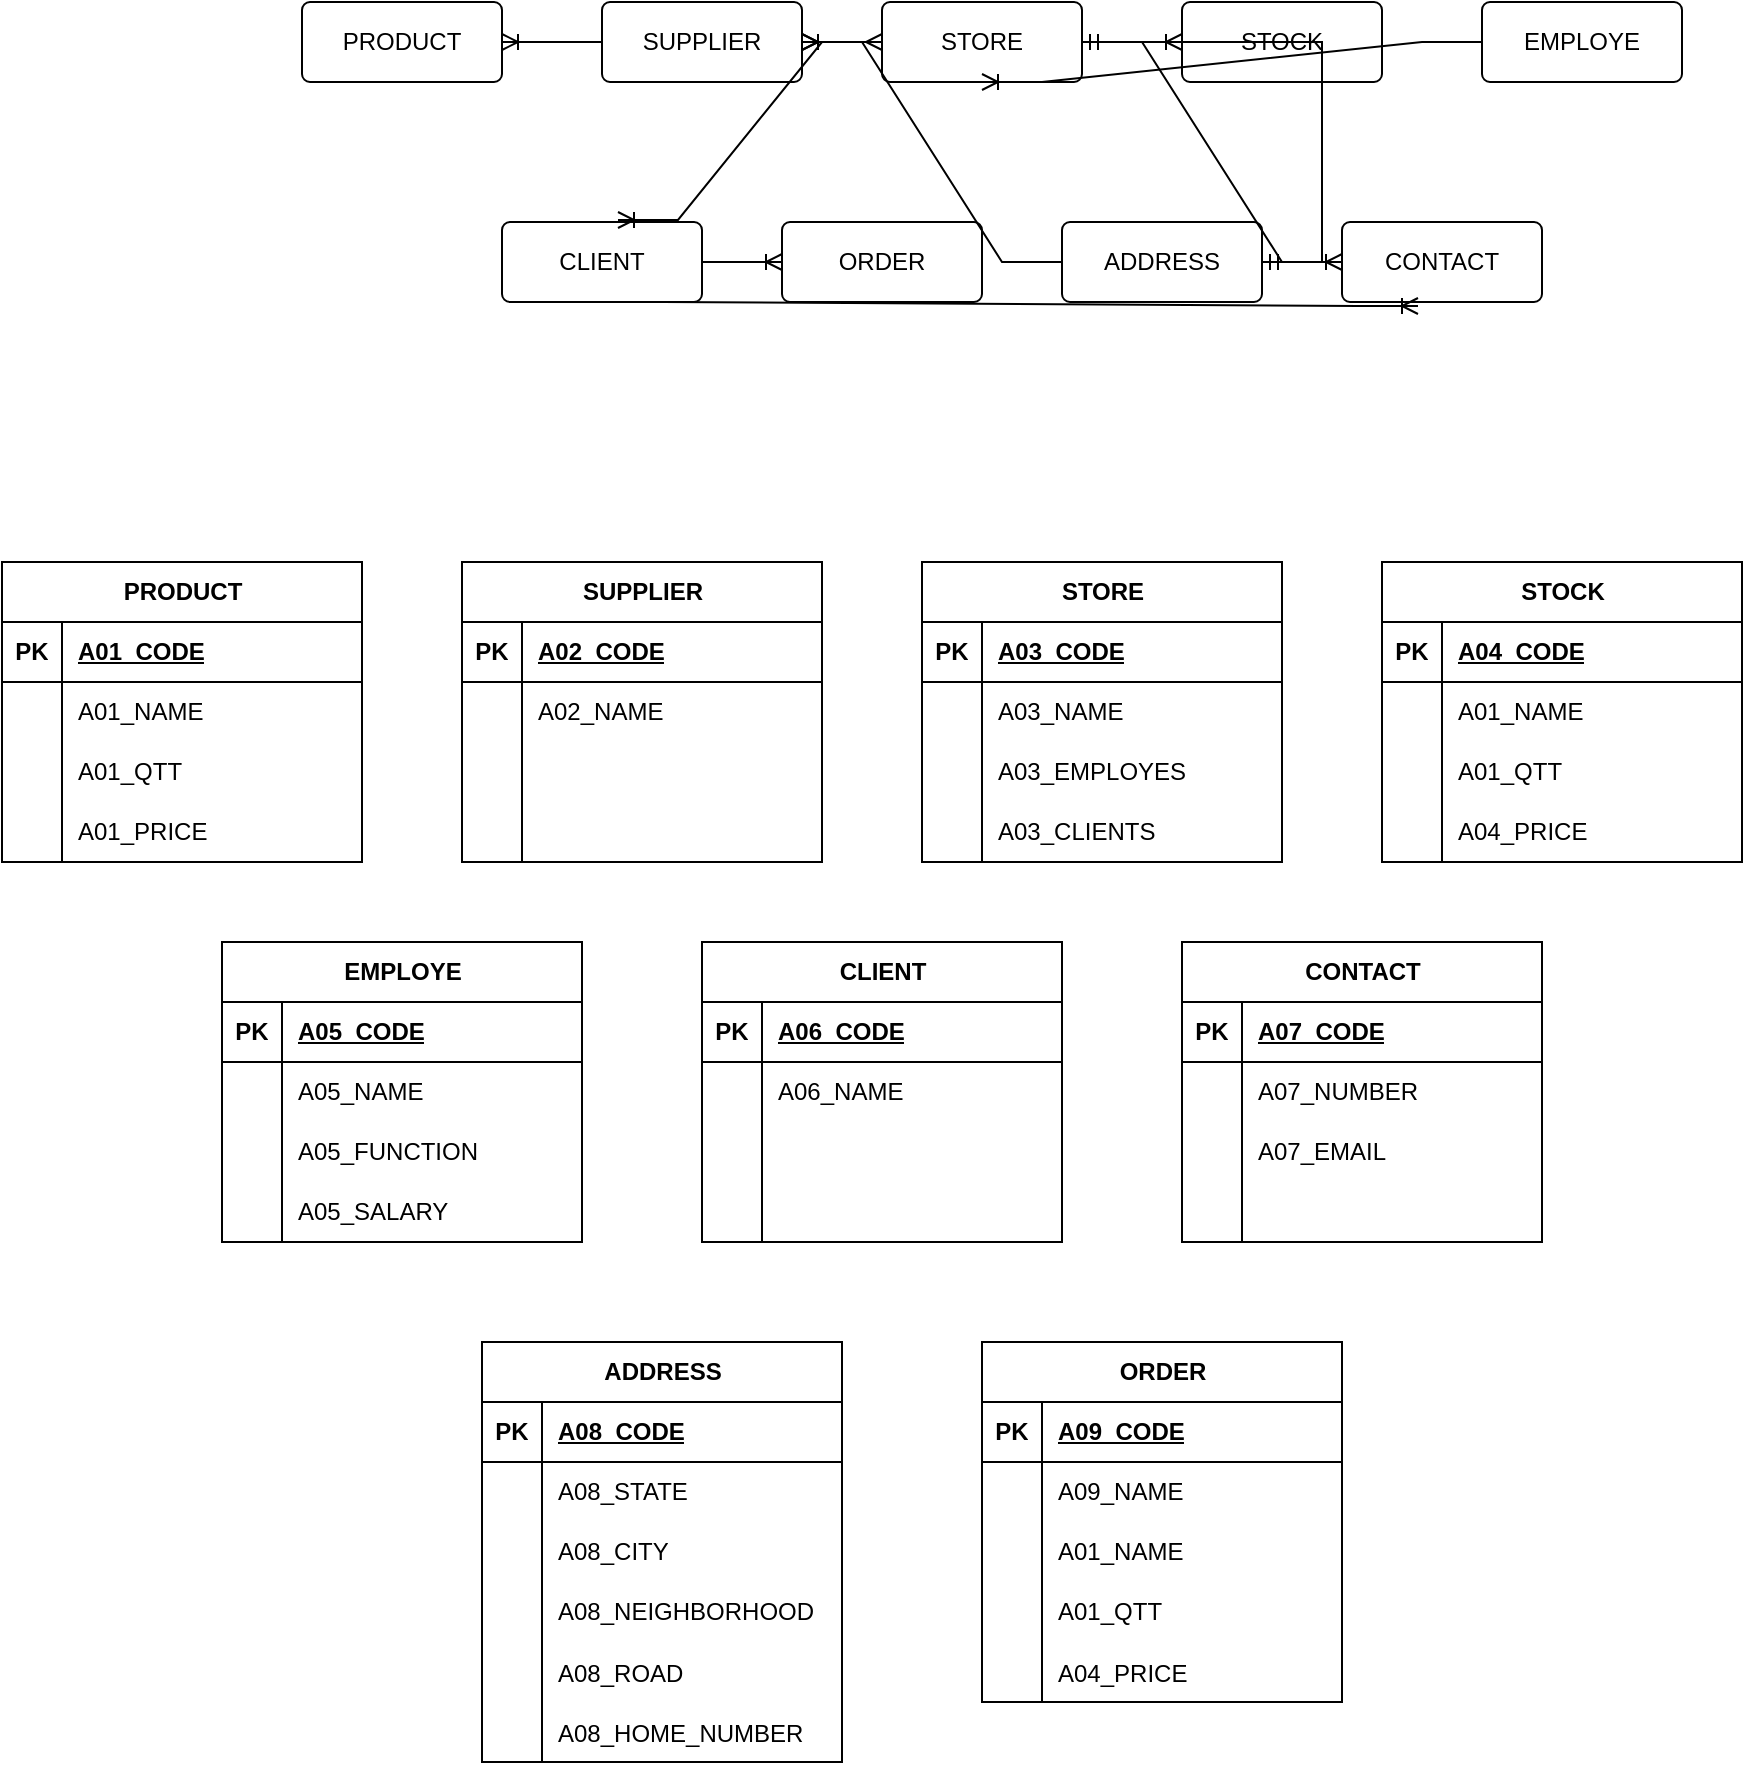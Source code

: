 <mxfile version="22.0.4" type="github">
  <diagram name="Página-1" id="XyE05Acf0DBpwoxp0v-W">
    <mxGraphModel dx="1781" dy="578" grid="1" gridSize="10" guides="1" tooltips="1" connect="1" arrows="1" fold="1" page="1" pageScale="1" pageWidth="827" pageHeight="1169" math="0" shadow="0">
      <root>
        <mxCell id="0" />
        <mxCell id="1" parent="0" />
        <mxCell id="tv2AQJMBTx2ydu_xVkjJ-11" value="ADDRESS" style="rounded=1;arcSize=10;whiteSpace=wrap;html=1;align=center;" parent="1" vertex="1">
          <mxGeometry x="230" y="200" width="100" height="40" as="geometry" />
        </mxCell>
        <mxCell id="tv2AQJMBTx2ydu_xVkjJ-12" value="CONTACT" style="rounded=1;arcSize=10;whiteSpace=wrap;html=1;align=center;" parent="1" vertex="1">
          <mxGeometry x="370" y="200" width="100" height="40" as="geometry" />
        </mxCell>
        <mxCell id="tv2AQJMBTx2ydu_xVkjJ-13" value="ORDER" style="rounded=1;arcSize=10;whiteSpace=wrap;html=1;align=center;" parent="1" vertex="1">
          <mxGeometry x="90" y="200" width="100" height="40" as="geometry" />
        </mxCell>
        <mxCell id="tv2AQJMBTx2ydu_xVkjJ-14" value="CLIENT" style="rounded=1;arcSize=10;whiteSpace=wrap;html=1;align=center;" parent="1" vertex="1">
          <mxGeometry x="-50" y="200" width="100" height="40" as="geometry" />
        </mxCell>
        <mxCell id="tv2AQJMBTx2ydu_xVkjJ-15" value="EMPLOYE" style="rounded=1;arcSize=10;whiteSpace=wrap;html=1;align=center;" parent="1" vertex="1">
          <mxGeometry x="440" y="90" width="100" height="40" as="geometry" />
        </mxCell>
        <mxCell id="tv2AQJMBTx2ydu_xVkjJ-16" value="STOCK" style="rounded=1;arcSize=10;whiteSpace=wrap;html=1;align=center;" parent="1" vertex="1">
          <mxGeometry x="290" y="90" width="100" height="40" as="geometry" />
        </mxCell>
        <mxCell id="tv2AQJMBTx2ydu_xVkjJ-17" value="STORE" style="rounded=1;arcSize=10;whiteSpace=wrap;html=1;align=center;" parent="1" vertex="1">
          <mxGeometry x="140" y="90" width="100" height="40" as="geometry" />
        </mxCell>
        <mxCell id="tv2AQJMBTx2ydu_xVkjJ-18" value="SUPPLIER" style="rounded=1;arcSize=10;whiteSpace=wrap;html=1;align=center;" parent="1" vertex="1">
          <mxGeometry y="90" width="100" height="40" as="geometry" />
        </mxCell>
        <mxCell id="tv2AQJMBTx2ydu_xVkjJ-19" value="PRODUCT" style="rounded=1;arcSize=10;whiteSpace=wrap;html=1;align=center;" parent="1" vertex="1">
          <mxGeometry x="-150" y="90" width="100" height="40" as="geometry" />
        </mxCell>
        <mxCell id="tv2AQJMBTx2ydu_xVkjJ-21" value="" style="edgeStyle=entityRelationEdgeStyle;fontSize=12;html=1;endArrow=ERoneToMany;rounded=0;" parent="1" source="tv2AQJMBTx2ydu_xVkjJ-18" target="tv2AQJMBTx2ydu_xVkjJ-19" edge="1">
          <mxGeometry width="100" height="100" relative="1" as="geometry">
            <mxPoint x="190" y="260" as="sourcePoint" />
            <mxPoint x="290" y="160" as="targetPoint" />
          </mxGeometry>
        </mxCell>
        <mxCell id="tv2AQJMBTx2ydu_xVkjJ-23" value="" style="edgeStyle=entityRelationEdgeStyle;fontSize=12;html=1;endArrow=ERmany;startArrow=ERmany;rounded=0;" parent="1" source="tv2AQJMBTx2ydu_xVkjJ-18" target="tv2AQJMBTx2ydu_xVkjJ-17" edge="1">
          <mxGeometry width="100" height="100" relative="1" as="geometry">
            <mxPoint x="190" y="260" as="sourcePoint" />
            <mxPoint x="290" y="160" as="targetPoint" />
          </mxGeometry>
        </mxCell>
        <mxCell id="tv2AQJMBTx2ydu_xVkjJ-24" value="" style="edgeStyle=entityRelationEdgeStyle;fontSize=12;html=1;endArrow=ERoneToMany;rounded=0;" parent="1" source="tv2AQJMBTx2ydu_xVkjJ-17" target="tv2AQJMBTx2ydu_xVkjJ-16" edge="1">
          <mxGeometry width="100" height="100" relative="1" as="geometry">
            <mxPoint x="190" y="260" as="sourcePoint" />
            <mxPoint x="290" y="160" as="targetPoint" />
          </mxGeometry>
        </mxCell>
        <mxCell id="tv2AQJMBTx2ydu_xVkjJ-25" value="" style="edgeStyle=entityRelationEdgeStyle;fontSize=12;html=1;endArrow=ERoneToMany;rounded=0;entryX=0.5;entryY=1;entryDx=0;entryDy=0;" parent="1" source="tv2AQJMBTx2ydu_xVkjJ-15" target="tv2AQJMBTx2ydu_xVkjJ-17" edge="1">
          <mxGeometry width="100" height="100" relative="1" as="geometry">
            <mxPoint x="190" y="260" as="sourcePoint" />
            <mxPoint x="290" y="160" as="targetPoint" />
            <Array as="points">
              <mxPoint x="180" y="180" />
              <mxPoint x="320" y="140" />
              <mxPoint x="320" y="160" />
              <mxPoint x="410" y="150" />
            </Array>
          </mxGeometry>
        </mxCell>
        <mxCell id="tv2AQJMBTx2ydu_xVkjJ-26" value="" style="edgeStyle=entityRelationEdgeStyle;fontSize=12;html=1;endArrow=ERoneToMany;rounded=0;entryX=0.58;entryY=-0.025;entryDx=0;entryDy=0;entryPerimeter=0;" parent="1" source="tv2AQJMBTx2ydu_xVkjJ-17" target="tv2AQJMBTx2ydu_xVkjJ-14" edge="1">
          <mxGeometry width="100" height="100" relative="1" as="geometry">
            <mxPoint x="90" y="290" as="sourcePoint" />
            <mxPoint x="190" y="190" as="targetPoint" />
          </mxGeometry>
        </mxCell>
        <mxCell id="tv2AQJMBTx2ydu_xVkjJ-27" value="" style="edgeStyle=entityRelationEdgeStyle;fontSize=12;html=1;endArrow=ERoneToMany;rounded=0;" parent="1" source="tv2AQJMBTx2ydu_xVkjJ-14" target="tv2AQJMBTx2ydu_xVkjJ-13" edge="1">
          <mxGeometry width="100" height="100" relative="1" as="geometry">
            <mxPoint x="90" y="290" as="sourcePoint" />
            <mxPoint x="190" y="190" as="targetPoint" />
          </mxGeometry>
        </mxCell>
        <mxCell id="tv2AQJMBTx2ydu_xVkjJ-28" value="" style="edgeStyle=entityRelationEdgeStyle;fontSize=12;html=1;endArrow=ERoneToMany;rounded=0;" parent="1" source="tv2AQJMBTx2ydu_xVkjJ-17" target="tv2AQJMBTx2ydu_xVkjJ-12" edge="1">
          <mxGeometry width="100" height="100" relative="1" as="geometry">
            <mxPoint x="90" y="290" as="sourcePoint" />
            <mxPoint x="190" y="190" as="targetPoint" />
          </mxGeometry>
        </mxCell>
        <mxCell id="tv2AQJMBTx2ydu_xVkjJ-29" value="" style="edgeStyle=entityRelationEdgeStyle;fontSize=12;html=1;endArrow=ERoneToMany;rounded=0;exitX=0.5;exitY=1;exitDx=0;exitDy=0;entryX=0.38;entryY=1.05;entryDx=0;entryDy=0;entryPerimeter=0;" parent="1" source="tv2AQJMBTx2ydu_xVkjJ-14" target="tv2AQJMBTx2ydu_xVkjJ-12" edge="1">
          <mxGeometry width="100" height="100" relative="1" as="geometry">
            <mxPoint x="40" y="350" as="sourcePoint" />
            <mxPoint x="270" y="350" as="targetPoint" />
            <Array as="points">
              <mxPoint x="430" y="230" />
              <mxPoint x="140" y="290" />
            </Array>
          </mxGeometry>
        </mxCell>
        <mxCell id="tv2AQJMBTx2ydu_xVkjJ-31" value="" style="edgeStyle=entityRelationEdgeStyle;fontSize=12;html=1;endArrow=ERmandOne;startArrow=ERmandOne;rounded=0;" parent="1" source="tv2AQJMBTx2ydu_xVkjJ-11" target="tv2AQJMBTx2ydu_xVkjJ-17" edge="1">
          <mxGeometry width="100" height="100" relative="1" as="geometry">
            <mxPoint x="90" y="290" as="sourcePoint" />
            <mxPoint x="190" y="190" as="targetPoint" />
          </mxGeometry>
        </mxCell>
        <mxCell id="tv2AQJMBTx2ydu_xVkjJ-32" value="" style="edgeStyle=entityRelationEdgeStyle;fontSize=12;html=1;endArrow=ERoneToMany;rounded=0;" parent="1" source="tv2AQJMBTx2ydu_xVkjJ-11" target="tv2AQJMBTx2ydu_xVkjJ-18" edge="1">
          <mxGeometry width="100" height="100" relative="1" as="geometry">
            <mxPoint x="100" y="290" as="sourcePoint" />
            <mxPoint x="200" y="190" as="targetPoint" />
          </mxGeometry>
        </mxCell>
        <mxCell id="tv2AQJMBTx2ydu_xVkjJ-46" value="CONTACT" style="shape=table;startSize=30;container=1;collapsible=1;childLayout=tableLayout;fixedRows=1;rowLines=0;fontStyle=1;align=center;resizeLast=1;html=1;" parent="1" vertex="1">
          <mxGeometry x="290" y="560" width="180" height="150" as="geometry" />
        </mxCell>
        <mxCell id="tv2AQJMBTx2ydu_xVkjJ-47" value="" style="shape=tableRow;horizontal=0;startSize=0;swimlaneHead=0;swimlaneBody=0;fillColor=none;collapsible=0;dropTarget=0;points=[[0,0.5],[1,0.5]];portConstraint=eastwest;top=0;left=0;right=0;bottom=1;" parent="tv2AQJMBTx2ydu_xVkjJ-46" vertex="1">
          <mxGeometry y="30" width="180" height="30" as="geometry" />
        </mxCell>
        <mxCell id="tv2AQJMBTx2ydu_xVkjJ-48" value="PK" style="shape=partialRectangle;connectable=0;fillColor=none;top=0;left=0;bottom=0;right=0;fontStyle=1;overflow=hidden;whiteSpace=wrap;html=1;" parent="tv2AQJMBTx2ydu_xVkjJ-47" vertex="1">
          <mxGeometry width="30" height="30" as="geometry">
            <mxRectangle width="30" height="30" as="alternateBounds" />
          </mxGeometry>
        </mxCell>
        <mxCell id="tv2AQJMBTx2ydu_xVkjJ-49" value="A07_CODE" style="shape=partialRectangle;connectable=0;fillColor=none;top=0;left=0;bottom=0;right=0;align=left;spacingLeft=6;fontStyle=5;overflow=hidden;whiteSpace=wrap;html=1;" parent="tv2AQJMBTx2ydu_xVkjJ-47" vertex="1">
          <mxGeometry x="30" width="150" height="30" as="geometry">
            <mxRectangle width="150" height="30" as="alternateBounds" />
          </mxGeometry>
        </mxCell>
        <mxCell id="tv2AQJMBTx2ydu_xVkjJ-50" value="" style="shape=tableRow;horizontal=0;startSize=0;swimlaneHead=0;swimlaneBody=0;fillColor=none;collapsible=0;dropTarget=0;points=[[0,0.5],[1,0.5]];portConstraint=eastwest;top=0;left=0;right=0;bottom=0;" parent="tv2AQJMBTx2ydu_xVkjJ-46" vertex="1">
          <mxGeometry y="60" width="180" height="30" as="geometry" />
        </mxCell>
        <mxCell id="tv2AQJMBTx2ydu_xVkjJ-51" value="" style="shape=partialRectangle;connectable=0;fillColor=none;top=0;left=0;bottom=0;right=0;editable=1;overflow=hidden;whiteSpace=wrap;html=1;" parent="tv2AQJMBTx2ydu_xVkjJ-50" vertex="1">
          <mxGeometry width="30" height="30" as="geometry">
            <mxRectangle width="30" height="30" as="alternateBounds" />
          </mxGeometry>
        </mxCell>
        <mxCell id="tv2AQJMBTx2ydu_xVkjJ-52" value="A07_NUMBER" style="shape=partialRectangle;connectable=0;fillColor=none;top=0;left=0;bottom=0;right=0;align=left;spacingLeft=6;overflow=hidden;whiteSpace=wrap;html=1;" parent="tv2AQJMBTx2ydu_xVkjJ-50" vertex="1">
          <mxGeometry x="30" width="150" height="30" as="geometry">
            <mxRectangle width="150" height="30" as="alternateBounds" />
          </mxGeometry>
        </mxCell>
        <mxCell id="tv2AQJMBTx2ydu_xVkjJ-53" value="" style="shape=tableRow;horizontal=0;startSize=0;swimlaneHead=0;swimlaneBody=0;fillColor=none;collapsible=0;dropTarget=0;points=[[0,0.5],[1,0.5]];portConstraint=eastwest;top=0;left=0;right=0;bottom=0;" parent="tv2AQJMBTx2ydu_xVkjJ-46" vertex="1">
          <mxGeometry y="90" width="180" height="30" as="geometry" />
        </mxCell>
        <mxCell id="tv2AQJMBTx2ydu_xVkjJ-54" value="" style="shape=partialRectangle;connectable=0;fillColor=none;top=0;left=0;bottom=0;right=0;editable=1;overflow=hidden;whiteSpace=wrap;html=1;" parent="tv2AQJMBTx2ydu_xVkjJ-53" vertex="1">
          <mxGeometry width="30" height="30" as="geometry">
            <mxRectangle width="30" height="30" as="alternateBounds" />
          </mxGeometry>
        </mxCell>
        <mxCell id="tv2AQJMBTx2ydu_xVkjJ-55" value="A07_EMAIL" style="shape=partialRectangle;connectable=0;fillColor=none;top=0;left=0;bottom=0;right=0;align=left;spacingLeft=6;overflow=hidden;whiteSpace=wrap;html=1;" parent="tv2AQJMBTx2ydu_xVkjJ-53" vertex="1">
          <mxGeometry x="30" width="150" height="30" as="geometry">
            <mxRectangle width="150" height="30" as="alternateBounds" />
          </mxGeometry>
        </mxCell>
        <mxCell id="tv2AQJMBTx2ydu_xVkjJ-56" value="" style="shape=tableRow;horizontal=0;startSize=0;swimlaneHead=0;swimlaneBody=0;fillColor=none;collapsible=0;dropTarget=0;points=[[0,0.5],[1,0.5]];portConstraint=eastwest;top=0;left=0;right=0;bottom=0;" parent="tv2AQJMBTx2ydu_xVkjJ-46" vertex="1">
          <mxGeometry y="120" width="180" height="30" as="geometry" />
        </mxCell>
        <mxCell id="tv2AQJMBTx2ydu_xVkjJ-57" value="" style="shape=partialRectangle;connectable=0;fillColor=none;top=0;left=0;bottom=0;right=0;editable=1;overflow=hidden;whiteSpace=wrap;html=1;" parent="tv2AQJMBTx2ydu_xVkjJ-56" vertex="1">
          <mxGeometry width="30" height="30" as="geometry">
            <mxRectangle width="30" height="30" as="alternateBounds" />
          </mxGeometry>
        </mxCell>
        <mxCell id="tv2AQJMBTx2ydu_xVkjJ-58" value="" style="shape=partialRectangle;connectable=0;fillColor=none;top=0;left=0;bottom=0;right=0;align=left;spacingLeft=6;overflow=hidden;whiteSpace=wrap;html=1;" parent="tv2AQJMBTx2ydu_xVkjJ-56" vertex="1">
          <mxGeometry x="30" width="150" height="30" as="geometry">
            <mxRectangle width="150" height="30" as="alternateBounds" />
          </mxGeometry>
        </mxCell>
        <mxCell id="tv2AQJMBTx2ydu_xVkjJ-59" value="CLIENT" style="shape=table;startSize=30;container=1;collapsible=1;childLayout=tableLayout;fixedRows=1;rowLines=0;fontStyle=1;align=center;resizeLast=1;html=1;" parent="1" vertex="1">
          <mxGeometry x="50" y="560" width="180" height="150" as="geometry" />
        </mxCell>
        <mxCell id="tv2AQJMBTx2ydu_xVkjJ-60" value="" style="shape=tableRow;horizontal=0;startSize=0;swimlaneHead=0;swimlaneBody=0;fillColor=none;collapsible=0;dropTarget=0;points=[[0,0.5],[1,0.5]];portConstraint=eastwest;top=0;left=0;right=0;bottom=1;" parent="tv2AQJMBTx2ydu_xVkjJ-59" vertex="1">
          <mxGeometry y="30" width="180" height="30" as="geometry" />
        </mxCell>
        <mxCell id="tv2AQJMBTx2ydu_xVkjJ-61" value="PK" style="shape=partialRectangle;connectable=0;fillColor=none;top=0;left=0;bottom=0;right=0;fontStyle=1;overflow=hidden;whiteSpace=wrap;html=1;" parent="tv2AQJMBTx2ydu_xVkjJ-60" vertex="1">
          <mxGeometry width="30" height="30" as="geometry">
            <mxRectangle width="30" height="30" as="alternateBounds" />
          </mxGeometry>
        </mxCell>
        <mxCell id="tv2AQJMBTx2ydu_xVkjJ-62" value="A06_CODE" style="shape=partialRectangle;connectable=0;fillColor=none;top=0;left=0;bottom=0;right=0;align=left;spacingLeft=6;fontStyle=5;overflow=hidden;whiteSpace=wrap;html=1;" parent="tv2AQJMBTx2ydu_xVkjJ-60" vertex="1">
          <mxGeometry x="30" width="150" height="30" as="geometry">
            <mxRectangle width="150" height="30" as="alternateBounds" />
          </mxGeometry>
        </mxCell>
        <mxCell id="tv2AQJMBTx2ydu_xVkjJ-63" value="" style="shape=tableRow;horizontal=0;startSize=0;swimlaneHead=0;swimlaneBody=0;fillColor=none;collapsible=0;dropTarget=0;points=[[0,0.5],[1,0.5]];portConstraint=eastwest;top=0;left=0;right=0;bottom=0;" parent="tv2AQJMBTx2ydu_xVkjJ-59" vertex="1">
          <mxGeometry y="60" width="180" height="30" as="geometry" />
        </mxCell>
        <mxCell id="tv2AQJMBTx2ydu_xVkjJ-64" value="" style="shape=partialRectangle;connectable=0;fillColor=none;top=0;left=0;bottom=0;right=0;editable=1;overflow=hidden;whiteSpace=wrap;html=1;" parent="tv2AQJMBTx2ydu_xVkjJ-63" vertex="1">
          <mxGeometry width="30" height="30" as="geometry">
            <mxRectangle width="30" height="30" as="alternateBounds" />
          </mxGeometry>
        </mxCell>
        <mxCell id="tv2AQJMBTx2ydu_xVkjJ-65" value="A06_NAME" style="shape=partialRectangle;connectable=0;fillColor=none;top=0;left=0;bottom=0;right=0;align=left;spacingLeft=6;overflow=hidden;whiteSpace=wrap;html=1;" parent="tv2AQJMBTx2ydu_xVkjJ-63" vertex="1">
          <mxGeometry x="30" width="150" height="30" as="geometry">
            <mxRectangle width="150" height="30" as="alternateBounds" />
          </mxGeometry>
        </mxCell>
        <mxCell id="tv2AQJMBTx2ydu_xVkjJ-66" value="" style="shape=tableRow;horizontal=0;startSize=0;swimlaneHead=0;swimlaneBody=0;fillColor=none;collapsible=0;dropTarget=0;points=[[0,0.5],[1,0.5]];portConstraint=eastwest;top=0;left=0;right=0;bottom=0;" parent="tv2AQJMBTx2ydu_xVkjJ-59" vertex="1">
          <mxGeometry y="90" width="180" height="30" as="geometry" />
        </mxCell>
        <mxCell id="tv2AQJMBTx2ydu_xVkjJ-67" value="" style="shape=partialRectangle;connectable=0;fillColor=none;top=0;left=0;bottom=0;right=0;editable=1;overflow=hidden;whiteSpace=wrap;html=1;" parent="tv2AQJMBTx2ydu_xVkjJ-66" vertex="1">
          <mxGeometry width="30" height="30" as="geometry">
            <mxRectangle width="30" height="30" as="alternateBounds" />
          </mxGeometry>
        </mxCell>
        <mxCell id="tv2AQJMBTx2ydu_xVkjJ-68" value="" style="shape=partialRectangle;connectable=0;fillColor=none;top=0;left=0;bottom=0;right=0;align=left;spacingLeft=6;overflow=hidden;whiteSpace=wrap;html=1;" parent="tv2AQJMBTx2ydu_xVkjJ-66" vertex="1">
          <mxGeometry x="30" width="150" height="30" as="geometry">
            <mxRectangle width="150" height="30" as="alternateBounds" />
          </mxGeometry>
        </mxCell>
        <mxCell id="tv2AQJMBTx2ydu_xVkjJ-69" value="" style="shape=tableRow;horizontal=0;startSize=0;swimlaneHead=0;swimlaneBody=0;fillColor=none;collapsible=0;dropTarget=0;points=[[0,0.5],[1,0.5]];portConstraint=eastwest;top=0;left=0;right=0;bottom=0;" parent="tv2AQJMBTx2ydu_xVkjJ-59" vertex="1">
          <mxGeometry y="120" width="180" height="30" as="geometry" />
        </mxCell>
        <mxCell id="tv2AQJMBTx2ydu_xVkjJ-70" value="" style="shape=partialRectangle;connectable=0;fillColor=none;top=0;left=0;bottom=0;right=0;editable=1;overflow=hidden;whiteSpace=wrap;html=1;" parent="tv2AQJMBTx2ydu_xVkjJ-69" vertex="1">
          <mxGeometry width="30" height="30" as="geometry">
            <mxRectangle width="30" height="30" as="alternateBounds" />
          </mxGeometry>
        </mxCell>
        <mxCell id="tv2AQJMBTx2ydu_xVkjJ-71" value="" style="shape=partialRectangle;connectable=0;fillColor=none;top=0;left=0;bottom=0;right=0;align=left;spacingLeft=6;overflow=hidden;whiteSpace=wrap;html=1;" parent="tv2AQJMBTx2ydu_xVkjJ-69" vertex="1">
          <mxGeometry x="30" width="150" height="30" as="geometry">
            <mxRectangle width="150" height="30" as="alternateBounds" />
          </mxGeometry>
        </mxCell>
        <mxCell id="tv2AQJMBTx2ydu_xVkjJ-72" value="EMPLOYE" style="shape=table;startSize=30;container=1;collapsible=1;childLayout=tableLayout;fixedRows=1;rowLines=0;fontStyle=1;align=center;resizeLast=1;html=1;" parent="1" vertex="1">
          <mxGeometry x="-190" y="560" width="180" height="150" as="geometry" />
        </mxCell>
        <mxCell id="tv2AQJMBTx2ydu_xVkjJ-73" value="" style="shape=tableRow;horizontal=0;startSize=0;swimlaneHead=0;swimlaneBody=0;fillColor=none;collapsible=0;dropTarget=0;points=[[0,0.5],[1,0.5]];portConstraint=eastwest;top=0;left=0;right=0;bottom=1;" parent="tv2AQJMBTx2ydu_xVkjJ-72" vertex="1">
          <mxGeometry y="30" width="180" height="30" as="geometry" />
        </mxCell>
        <mxCell id="tv2AQJMBTx2ydu_xVkjJ-74" value="PK" style="shape=partialRectangle;connectable=0;fillColor=none;top=0;left=0;bottom=0;right=0;fontStyle=1;overflow=hidden;whiteSpace=wrap;html=1;" parent="tv2AQJMBTx2ydu_xVkjJ-73" vertex="1">
          <mxGeometry width="30" height="30" as="geometry">
            <mxRectangle width="30" height="30" as="alternateBounds" />
          </mxGeometry>
        </mxCell>
        <mxCell id="tv2AQJMBTx2ydu_xVkjJ-75" value="A05_CODE" style="shape=partialRectangle;connectable=0;fillColor=none;top=0;left=0;bottom=0;right=0;align=left;spacingLeft=6;fontStyle=5;overflow=hidden;whiteSpace=wrap;html=1;" parent="tv2AQJMBTx2ydu_xVkjJ-73" vertex="1">
          <mxGeometry x="30" width="150" height="30" as="geometry">
            <mxRectangle width="150" height="30" as="alternateBounds" />
          </mxGeometry>
        </mxCell>
        <mxCell id="tv2AQJMBTx2ydu_xVkjJ-76" value="" style="shape=tableRow;horizontal=0;startSize=0;swimlaneHead=0;swimlaneBody=0;fillColor=none;collapsible=0;dropTarget=0;points=[[0,0.5],[1,0.5]];portConstraint=eastwest;top=0;left=0;right=0;bottom=0;" parent="tv2AQJMBTx2ydu_xVkjJ-72" vertex="1">
          <mxGeometry y="60" width="180" height="30" as="geometry" />
        </mxCell>
        <mxCell id="tv2AQJMBTx2ydu_xVkjJ-77" value="" style="shape=partialRectangle;connectable=0;fillColor=none;top=0;left=0;bottom=0;right=0;editable=1;overflow=hidden;whiteSpace=wrap;html=1;" parent="tv2AQJMBTx2ydu_xVkjJ-76" vertex="1">
          <mxGeometry width="30" height="30" as="geometry">
            <mxRectangle width="30" height="30" as="alternateBounds" />
          </mxGeometry>
        </mxCell>
        <mxCell id="tv2AQJMBTx2ydu_xVkjJ-78" value="A05_NAME" style="shape=partialRectangle;connectable=0;fillColor=none;top=0;left=0;bottom=0;right=0;align=left;spacingLeft=6;overflow=hidden;whiteSpace=wrap;html=1;" parent="tv2AQJMBTx2ydu_xVkjJ-76" vertex="1">
          <mxGeometry x="30" width="150" height="30" as="geometry">
            <mxRectangle width="150" height="30" as="alternateBounds" />
          </mxGeometry>
        </mxCell>
        <mxCell id="tv2AQJMBTx2ydu_xVkjJ-79" value="" style="shape=tableRow;horizontal=0;startSize=0;swimlaneHead=0;swimlaneBody=0;fillColor=none;collapsible=0;dropTarget=0;points=[[0,0.5],[1,0.5]];portConstraint=eastwest;top=0;left=0;right=0;bottom=0;" parent="tv2AQJMBTx2ydu_xVkjJ-72" vertex="1">
          <mxGeometry y="90" width="180" height="30" as="geometry" />
        </mxCell>
        <mxCell id="tv2AQJMBTx2ydu_xVkjJ-80" value="" style="shape=partialRectangle;connectable=0;fillColor=none;top=0;left=0;bottom=0;right=0;editable=1;overflow=hidden;whiteSpace=wrap;html=1;" parent="tv2AQJMBTx2ydu_xVkjJ-79" vertex="1">
          <mxGeometry width="30" height="30" as="geometry">
            <mxRectangle width="30" height="30" as="alternateBounds" />
          </mxGeometry>
        </mxCell>
        <mxCell id="tv2AQJMBTx2ydu_xVkjJ-81" value="A05_FUNCTION" style="shape=partialRectangle;connectable=0;fillColor=none;top=0;left=0;bottom=0;right=0;align=left;spacingLeft=6;overflow=hidden;whiteSpace=wrap;html=1;" parent="tv2AQJMBTx2ydu_xVkjJ-79" vertex="1">
          <mxGeometry x="30" width="150" height="30" as="geometry">
            <mxRectangle width="150" height="30" as="alternateBounds" />
          </mxGeometry>
        </mxCell>
        <mxCell id="tv2AQJMBTx2ydu_xVkjJ-82" value="" style="shape=tableRow;horizontal=0;startSize=0;swimlaneHead=0;swimlaneBody=0;fillColor=none;collapsible=0;dropTarget=0;points=[[0,0.5],[1,0.5]];portConstraint=eastwest;top=0;left=0;right=0;bottom=0;" parent="tv2AQJMBTx2ydu_xVkjJ-72" vertex="1">
          <mxGeometry y="120" width="180" height="30" as="geometry" />
        </mxCell>
        <mxCell id="tv2AQJMBTx2ydu_xVkjJ-83" value="" style="shape=partialRectangle;connectable=0;fillColor=none;top=0;left=0;bottom=0;right=0;editable=1;overflow=hidden;whiteSpace=wrap;html=1;" parent="tv2AQJMBTx2ydu_xVkjJ-82" vertex="1">
          <mxGeometry width="30" height="30" as="geometry">
            <mxRectangle width="30" height="30" as="alternateBounds" />
          </mxGeometry>
        </mxCell>
        <mxCell id="tv2AQJMBTx2ydu_xVkjJ-84" value="A05_SALARY" style="shape=partialRectangle;connectable=0;fillColor=none;top=0;left=0;bottom=0;right=0;align=left;spacingLeft=6;overflow=hidden;whiteSpace=wrap;html=1;" parent="tv2AQJMBTx2ydu_xVkjJ-82" vertex="1">
          <mxGeometry x="30" width="150" height="30" as="geometry">
            <mxRectangle width="150" height="30" as="alternateBounds" />
          </mxGeometry>
        </mxCell>
        <mxCell id="tv2AQJMBTx2ydu_xVkjJ-137" value="PRODUCT" style="shape=table;startSize=30;container=1;collapsible=1;childLayout=tableLayout;fixedRows=1;rowLines=0;fontStyle=1;align=center;resizeLast=1;html=1;" parent="1" vertex="1">
          <mxGeometry x="-300" y="370" width="180" height="150" as="geometry" />
        </mxCell>
        <mxCell id="tv2AQJMBTx2ydu_xVkjJ-138" value="" style="shape=tableRow;horizontal=0;startSize=0;swimlaneHead=0;swimlaneBody=0;fillColor=none;collapsible=0;dropTarget=0;points=[[0,0.5],[1,0.5]];portConstraint=eastwest;top=0;left=0;right=0;bottom=1;" parent="tv2AQJMBTx2ydu_xVkjJ-137" vertex="1">
          <mxGeometry y="30" width="180" height="30" as="geometry" />
        </mxCell>
        <mxCell id="tv2AQJMBTx2ydu_xVkjJ-139" value="PK" style="shape=partialRectangle;connectable=0;fillColor=none;top=0;left=0;bottom=0;right=0;fontStyle=1;overflow=hidden;whiteSpace=wrap;html=1;" parent="tv2AQJMBTx2ydu_xVkjJ-138" vertex="1">
          <mxGeometry width="30" height="30" as="geometry">
            <mxRectangle width="30" height="30" as="alternateBounds" />
          </mxGeometry>
        </mxCell>
        <mxCell id="tv2AQJMBTx2ydu_xVkjJ-140" value="A01_CODE" style="shape=partialRectangle;connectable=0;fillColor=none;top=0;left=0;bottom=0;right=0;align=left;spacingLeft=6;fontStyle=5;overflow=hidden;whiteSpace=wrap;html=1;" parent="tv2AQJMBTx2ydu_xVkjJ-138" vertex="1">
          <mxGeometry x="30" width="150" height="30" as="geometry">
            <mxRectangle width="150" height="30" as="alternateBounds" />
          </mxGeometry>
        </mxCell>
        <mxCell id="tv2AQJMBTx2ydu_xVkjJ-141" value="" style="shape=tableRow;horizontal=0;startSize=0;swimlaneHead=0;swimlaneBody=0;fillColor=none;collapsible=0;dropTarget=0;points=[[0,0.5],[1,0.5]];portConstraint=eastwest;top=0;left=0;right=0;bottom=0;" parent="tv2AQJMBTx2ydu_xVkjJ-137" vertex="1">
          <mxGeometry y="60" width="180" height="30" as="geometry" />
        </mxCell>
        <mxCell id="tv2AQJMBTx2ydu_xVkjJ-142" value="" style="shape=partialRectangle;connectable=0;fillColor=none;top=0;left=0;bottom=0;right=0;editable=1;overflow=hidden;whiteSpace=wrap;html=1;" parent="tv2AQJMBTx2ydu_xVkjJ-141" vertex="1">
          <mxGeometry width="30" height="30" as="geometry">
            <mxRectangle width="30" height="30" as="alternateBounds" />
          </mxGeometry>
        </mxCell>
        <mxCell id="tv2AQJMBTx2ydu_xVkjJ-143" value="A01_NAME" style="shape=partialRectangle;connectable=0;fillColor=none;top=0;left=0;bottom=0;right=0;align=left;spacingLeft=6;overflow=hidden;whiteSpace=wrap;html=1;" parent="tv2AQJMBTx2ydu_xVkjJ-141" vertex="1">
          <mxGeometry x="30" width="150" height="30" as="geometry">
            <mxRectangle width="150" height="30" as="alternateBounds" />
          </mxGeometry>
        </mxCell>
        <mxCell id="tv2AQJMBTx2ydu_xVkjJ-144" value="" style="shape=tableRow;horizontal=0;startSize=0;swimlaneHead=0;swimlaneBody=0;fillColor=none;collapsible=0;dropTarget=0;points=[[0,0.5],[1,0.5]];portConstraint=eastwest;top=0;left=0;right=0;bottom=0;" parent="tv2AQJMBTx2ydu_xVkjJ-137" vertex="1">
          <mxGeometry y="90" width="180" height="30" as="geometry" />
        </mxCell>
        <mxCell id="tv2AQJMBTx2ydu_xVkjJ-145" value="" style="shape=partialRectangle;connectable=0;fillColor=none;top=0;left=0;bottom=0;right=0;editable=1;overflow=hidden;whiteSpace=wrap;html=1;" parent="tv2AQJMBTx2ydu_xVkjJ-144" vertex="1">
          <mxGeometry width="30" height="30" as="geometry">
            <mxRectangle width="30" height="30" as="alternateBounds" />
          </mxGeometry>
        </mxCell>
        <mxCell id="tv2AQJMBTx2ydu_xVkjJ-146" value="A01_QTT" style="shape=partialRectangle;connectable=0;fillColor=none;top=0;left=0;bottom=0;right=0;align=left;spacingLeft=6;overflow=hidden;whiteSpace=wrap;html=1;" parent="tv2AQJMBTx2ydu_xVkjJ-144" vertex="1">
          <mxGeometry x="30" width="150" height="30" as="geometry">
            <mxRectangle width="150" height="30" as="alternateBounds" />
          </mxGeometry>
        </mxCell>
        <mxCell id="tv2AQJMBTx2ydu_xVkjJ-147" value="" style="shape=tableRow;horizontal=0;startSize=0;swimlaneHead=0;swimlaneBody=0;fillColor=none;collapsible=0;dropTarget=0;points=[[0,0.5],[1,0.5]];portConstraint=eastwest;top=0;left=0;right=0;bottom=0;" parent="tv2AQJMBTx2ydu_xVkjJ-137" vertex="1">
          <mxGeometry y="120" width="180" height="30" as="geometry" />
        </mxCell>
        <mxCell id="tv2AQJMBTx2ydu_xVkjJ-148" value="" style="shape=partialRectangle;connectable=0;fillColor=none;top=0;left=0;bottom=0;right=0;editable=1;overflow=hidden;whiteSpace=wrap;html=1;" parent="tv2AQJMBTx2ydu_xVkjJ-147" vertex="1">
          <mxGeometry width="30" height="30" as="geometry">
            <mxRectangle width="30" height="30" as="alternateBounds" />
          </mxGeometry>
        </mxCell>
        <mxCell id="tv2AQJMBTx2ydu_xVkjJ-149" value="A01_PRICE" style="shape=partialRectangle;connectable=0;fillColor=none;top=0;left=0;bottom=0;right=0;align=left;spacingLeft=6;overflow=hidden;whiteSpace=wrap;html=1;" parent="tv2AQJMBTx2ydu_xVkjJ-147" vertex="1">
          <mxGeometry x="30" width="150" height="30" as="geometry">
            <mxRectangle width="150" height="30" as="alternateBounds" />
          </mxGeometry>
        </mxCell>
        <mxCell id="tv2AQJMBTx2ydu_xVkjJ-111" value="SUPPLIER" style="shape=table;startSize=30;container=1;collapsible=1;childLayout=tableLayout;fixedRows=1;rowLines=0;fontStyle=1;align=center;resizeLast=1;html=1;" parent="1" vertex="1">
          <mxGeometry x="-70" y="370" width="180" height="150" as="geometry" />
        </mxCell>
        <mxCell id="tv2AQJMBTx2ydu_xVkjJ-112" value="" style="shape=tableRow;horizontal=0;startSize=0;swimlaneHead=0;swimlaneBody=0;fillColor=none;collapsible=0;dropTarget=0;points=[[0,0.5],[1,0.5]];portConstraint=eastwest;top=0;left=0;right=0;bottom=1;" parent="tv2AQJMBTx2ydu_xVkjJ-111" vertex="1">
          <mxGeometry y="30" width="180" height="30" as="geometry" />
        </mxCell>
        <mxCell id="tv2AQJMBTx2ydu_xVkjJ-113" value="PK" style="shape=partialRectangle;connectable=0;fillColor=none;top=0;left=0;bottom=0;right=0;fontStyle=1;overflow=hidden;whiteSpace=wrap;html=1;" parent="tv2AQJMBTx2ydu_xVkjJ-112" vertex="1">
          <mxGeometry width="30" height="30" as="geometry">
            <mxRectangle width="30" height="30" as="alternateBounds" />
          </mxGeometry>
        </mxCell>
        <mxCell id="tv2AQJMBTx2ydu_xVkjJ-114" value="A02_CODE" style="shape=partialRectangle;connectable=0;fillColor=none;top=0;left=0;bottom=0;right=0;align=left;spacingLeft=6;fontStyle=5;overflow=hidden;whiteSpace=wrap;html=1;" parent="tv2AQJMBTx2ydu_xVkjJ-112" vertex="1">
          <mxGeometry x="30" width="150" height="30" as="geometry">
            <mxRectangle width="150" height="30" as="alternateBounds" />
          </mxGeometry>
        </mxCell>
        <mxCell id="tv2AQJMBTx2ydu_xVkjJ-115" value="" style="shape=tableRow;horizontal=0;startSize=0;swimlaneHead=0;swimlaneBody=0;fillColor=none;collapsible=0;dropTarget=0;points=[[0,0.5],[1,0.5]];portConstraint=eastwest;top=0;left=0;right=0;bottom=0;" parent="tv2AQJMBTx2ydu_xVkjJ-111" vertex="1">
          <mxGeometry y="60" width="180" height="30" as="geometry" />
        </mxCell>
        <mxCell id="tv2AQJMBTx2ydu_xVkjJ-116" value="" style="shape=partialRectangle;connectable=0;fillColor=none;top=0;left=0;bottom=0;right=0;editable=1;overflow=hidden;whiteSpace=wrap;html=1;" parent="tv2AQJMBTx2ydu_xVkjJ-115" vertex="1">
          <mxGeometry width="30" height="30" as="geometry">
            <mxRectangle width="30" height="30" as="alternateBounds" />
          </mxGeometry>
        </mxCell>
        <mxCell id="tv2AQJMBTx2ydu_xVkjJ-117" value="A02_NAME" style="shape=partialRectangle;connectable=0;fillColor=none;top=0;left=0;bottom=0;right=0;align=left;spacingLeft=6;overflow=hidden;whiteSpace=wrap;html=1;" parent="tv2AQJMBTx2ydu_xVkjJ-115" vertex="1">
          <mxGeometry x="30" width="150" height="30" as="geometry">
            <mxRectangle width="150" height="30" as="alternateBounds" />
          </mxGeometry>
        </mxCell>
        <mxCell id="tv2AQJMBTx2ydu_xVkjJ-118" value="" style="shape=tableRow;horizontal=0;startSize=0;swimlaneHead=0;swimlaneBody=0;fillColor=none;collapsible=0;dropTarget=0;points=[[0,0.5],[1,0.5]];portConstraint=eastwest;top=0;left=0;right=0;bottom=0;" parent="tv2AQJMBTx2ydu_xVkjJ-111" vertex="1">
          <mxGeometry y="90" width="180" height="30" as="geometry" />
        </mxCell>
        <mxCell id="tv2AQJMBTx2ydu_xVkjJ-119" value="" style="shape=partialRectangle;connectable=0;fillColor=none;top=0;left=0;bottom=0;right=0;editable=1;overflow=hidden;whiteSpace=wrap;html=1;" parent="tv2AQJMBTx2ydu_xVkjJ-118" vertex="1">
          <mxGeometry width="30" height="30" as="geometry">
            <mxRectangle width="30" height="30" as="alternateBounds" />
          </mxGeometry>
        </mxCell>
        <mxCell id="tv2AQJMBTx2ydu_xVkjJ-120" value="" style="shape=partialRectangle;connectable=0;fillColor=none;top=0;left=0;bottom=0;right=0;align=left;spacingLeft=6;overflow=hidden;whiteSpace=wrap;html=1;" parent="tv2AQJMBTx2ydu_xVkjJ-118" vertex="1">
          <mxGeometry x="30" width="150" height="30" as="geometry">
            <mxRectangle width="150" height="30" as="alternateBounds" />
          </mxGeometry>
        </mxCell>
        <mxCell id="tv2AQJMBTx2ydu_xVkjJ-121" value="" style="shape=tableRow;horizontal=0;startSize=0;swimlaneHead=0;swimlaneBody=0;fillColor=none;collapsible=0;dropTarget=0;points=[[0,0.5],[1,0.5]];portConstraint=eastwest;top=0;left=0;right=0;bottom=0;" parent="tv2AQJMBTx2ydu_xVkjJ-111" vertex="1">
          <mxGeometry y="120" width="180" height="30" as="geometry" />
        </mxCell>
        <mxCell id="tv2AQJMBTx2ydu_xVkjJ-122" value="" style="shape=partialRectangle;connectable=0;fillColor=none;top=0;left=0;bottom=0;right=0;editable=1;overflow=hidden;whiteSpace=wrap;html=1;" parent="tv2AQJMBTx2ydu_xVkjJ-121" vertex="1">
          <mxGeometry width="30" height="30" as="geometry">
            <mxRectangle width="30" height="30" as="alternateBounds" />
          </mxGeometry>
        </mxCell>
        <mxCell id="tv2AQJMBTx2ydu_xVkjJ-123" value="" style="shape=partialRectangle;connectable=0;fillColor=none;top=0;left=0;bottom=0;right=0;align=left;spacingLeft=6;overflow=hidden;whiteSpace=wrap;html=1;" parent="tv2AQJMBTx2ydu_xVkjJ-121" vertex="1">
          <mxGeometry x="30" width="150" height="30" as="geometry">
            <mxRectangle width="150" height="30" as="alternateBounds" />
          </mxGeometry>
        </mxCell>
        <mxCell id="tv2AQJMBTx2ydu_xVkjJ-98" value="STORE" style="shape=table;startSize=30;container=1;collapsible=1;childLayout=tableLayout;fixedRows=1;rowLines=0;fontStyle=1;align=center;resizeLast=1;html=1;" parent="1" vertex="1">
          <mxGeometry x="160" y="370" width="180" height="150" as="geometry" />
        </mxCell>
        <mxCell id="tv2AQJMBTx2ydu_xVkjJ-99" value="" style="shape=tableRow;horizontal=0;startSize=0;swimlaneHead=0;swimlaneBody=0;fillColor=none;collapsible=0;dropTarget=0;points=[[0,0.5],[1,0.5]];portConstraint=eastwest;top=0;left=0;right=0;bottom=1;" parent="tv2AQJMBTx2ydu_xVkjJ-98" vertex="1">
          <mxGeometry y="30" width="180" height="30" as="geometry" />
        </mxCell>
        <mxCell id="tv2AQJMBTx2ydu_xVkjJ-100" value="PK" style="shape=partialRectangle;connectable=0;fillColor=none;top=0;left=0;bottom=0;right=0;fontStyle=1;overflow=hidden;whiteSpace=wrap;html=1;" parent="tv2AQJMBTx2ydu_xVkjJ-99" vertex="1">
          <mxGeometry width="30" height="30" as="geometry">
            <mxRectangle width="30" height="30" as="alternateBounds" />
          </mxGeometry>
        </mxCell>
        <mxCell id="tv2AQJMBTx2ydu_xVkjJ-101" value="A03_CODE" style="shape=partialRectangle;connectable=0;fillColor=none;top=0;left=0;bottom=0;right=0;align=left;spacingLeft=6;fontStyle=5;overflow=hidden;whiteSpace=wrap;html=1;" parent="tv2AQJMBTx2ydu_xVkjJ-99" vertex="1">
          <mxGeometry x="30" width="150" height="30" as="geometry">
            <mxRectangle width="150" height="30" as="alternateBounds" />
          </mxGeometry>
        </mxCell>
        <mxCell id="tv2AQJMBTx2ydu_xVkjJ-102" value="" style="shape=tableRow;horizontal=0;startSize=0;swimlaneHead=0;swimlaneBody=0;fillColor=none;collapsible=0;dropTarget=0;points=[[0,0.5],[1,0.5]];portConstraint=eastwest;top=0;left=0;right=0;bottom=0;" parent="tv2AQJMBTx2ydu_xVkjJ-98" vertex="1">
          <mxGeometry y="60" width="180" height="30" as="geometry" />
        </mxCell>
        <mxCell id="tv2AQJMBTx2ydu_xVkjJ-103" value="" style="shape=partialRectangle;connectable=0;fillColor=none;top=0;left=0;bottom=0;right=0;editable=1;overflow=hidden;whiteSpace=wrap;html=1;" parent="tv2AQJMBTx2ydu_xVkjJ-102" vertex="1">
          <mxGeometry width="30" height="30" as="geometry">
            <mxRectangle width="30" height="30" as="alternateBounds" />
          </mxGeometry>
        </mxCell>
        <mxCell id="tv2AQJMBTx2ydu_xVkjJ-104" value="A03_NAME&lt;br&gt;" style="shape=partialRectangle;connectable=0;fillColor=none;top=0;left=0;bottom=0;right=0;align=left;spacingLeft=6;overflow=hidden;whiteSpace=wrap;html=1;" parent="tv2AQJMBTx2ydu_xVkjJ-102" vertex="1">
          <mxGeometry x="30" width="150" height="30" as="geometry">
            <mxRectangle width="150" height="30" as="alternateBounds" />
          </mxGeometry>
        </mxCell>
        <mxCell id="tv2AQJMBTx2ydu_xVkjJ-105" value="" style="shape=tableRow;horizontal=0;startSize=0;swimlaneHead=0;swimlaneBody=0;fillColor=none;collapsible=0;dropTarget=0;points=[[0,0.5],[1,0.5]];portConstraint=eastwest;top=0;left=0;right=0;bottom=0;" parent="tv2AQJMBTx2ydu_xVkjJ-98" vertex="1">
          <mxGeometry y="90" width="180" height="30" as="geometry" />
        </mxCell>
        <mxCell id="tv2AQJMBTx2ydu_xVkjJ-106" value="" style="shape=partialRectangle;connectable=0;fillColor=none;top=0;left=0;bottom=0;right=0;editable=1;overflow=hidden;whiteSpace=wrap;html=1;" parent="tv2AQJMBTx2ydu_xVkjJ-105" vertex="1">
          <mxGeometry width="30" height="30" as="geometry">
            <mxRectangle width="30" height="30" as="alternateBounds" />
          </mxGeometry>
        </mxCell>
        <mxCell id="tv2AQJMBTx2ydu_xVkjJ-107" value="A03_EMPLOYES" style="shape=partialRectangle;connectable=0;fillColor=none;top=0;left=0;bottom=0;right=0;align=left;spacingLeft=6;overflow=hidden;whiteSpace=wrap;html=1;" parent="tv2AQJMBTx2ydu_xVkjJ-105" vertex="1">
          <mxGeometry x="30" width="150" height="30" as="geometry">
            <mxRectangle width="150" height="30" as="alternateBounds" />
          </mxGeometry>
        </mxCell>
        <mxCell id="tv2AQJMBTx2ydu_xVkjJ-108" value="" style="shape=tableRow;horizontal=0;startSize=0;swimlaneHead=0;swimlaneBody=0;fillColor=none;collapsible=0;dropTarget=0;points=[[0,0.5],[1,0.5]];portConstraint=eastwest;top=0;left=0;right=0;bottom=0;" parent="tv2AQJMBTx2ydu_xVkjJ-98" vertex="1">
          <mxGeometry y="120" width="180" height="30" as="geometry" />
        </mxCell>
        <mxCell id="tv2AQJMBTx2ydu_xVkjJ-109" value="" style="shape=partialRectangle;connectable=0;fillColor=none;top=0;left=0;bottom=0;right=0;editable=1;overflow=hidden;whiteSpace=wrap;html=1;" parent="tv2AQJMBTx2ydu_xVkjJ-108" vertex="1">
          <mxGeometry width="30" height="30" as="geometry">
            <mxRectangle width="30" height="30" as="alternateBounds" />
          </mxGeometry>
        </mxCell>
        <mxCell id="tv2AQJMBTx2ydu_xVkjJ-110" value="A03_CLIENTS" style="shape=partialRectangle;connectable=0;fillColor=none;top=0;left=0;bottom=0;right=0;align=left;spacingLeft=6;overflow=hidden;whiteSpace=wrap;html=1;" parent="tv2AQJMBTx2ydu_xVkjJ-108" vertex="1">
          <mxGeometry x="30" width="150" height="30" as="geometry">
            <mxRectangle width="150" height="30" as="alternateBounds" />
          </mxGeometry>
        </mxCell>
        <mxCell id="tv2AQJMBTx2ydu_xVkjJ-85" value="STOCK" style="shape=table;startSize=30;container=1;collapsible=1;childLayout=tableLayout;fixedRows=1;rowLines=0;fontStyle=1;align=center;resizeLast=1;html=1;" parent="1" vertex="1">
          <mxGeometry x="390" y="370" width="180" height="150" as="geometry" />
        </mxCell>
        <mxCell id="tv2AQJMBTx2ydu_xVkjJ-86" value="" style="shape=tableRow;horizontal=0;startSize=0;swimlaneHead=0;swimlaneBody=0;fillColor=none;collapsible=0;dropTarget=0;points=[[0,0.5],[1,0.5]];portConstraint=eastwest;top=0;left=0;right=0;bottom=1;" parent="tv2AQJMBTx2ydu_xVkjJ-85" vertex="1">
          <mxGeometry y="30" width="180" height="30" as="geometry" />
        </mxCell>
        <mxCell id="tv2AQJMBTx2ydu_xVkjJ-87" value="PK" style="shape=partialRectangle;connectable=0;fillColor=none;top=0;left=0;bottom=0;right=0;fontStyle=1;overflow=hidden;whiteSpace=wrap;html=1;" parent="tv2AQJMBTx2ydu_xVkjJ-86" vertex="1">
          <mxGeometry width="30" height="30" as="geometry">
            <mxRectangle width="30" height="30" as="alternateBounds" />
          </mxGeometry>
        </mxCell>
        <mxCell id="tv2AQJMBTx2ydu_xVkjJ-88" value="A04_CODE" style="shape=partialRectangle;connectable=0;fillColor=none;top=0;left=0;bottom=0;right=0;align=left;spacingLeft=6;fontStyle=5;overflow=hidden;whiteSpace=wrap;html=1;" parent="tv2AQJMBTx2ydu_xVkjJ-86" vertex="1">
          <mxGeometry x="30" width="150" height="30" as="geometry">
            <mxRectangle width="150" height="30" as="alternateBounds" />
          </mxGeometry>
        </mxCell>
        <mxCell id="tv2AQJMBTx2ydu_xVkjJ-89" value="" style="shape=tableRow;horizontal=0;startSize=0;swimlaneHead=0;swimlaneBody=0;fillColor=none;collapsible=0;dropTarget=0;points=[[0,0.5],[1,0.5]];portConstraint=eastwest;top=0;left=0;right=0;bottom=0;" parent="tv2AQJMBTx2ydu_xVkjJ-85" vertex="1">
          <mxGeometry y="60" width="180" height="30" as="geometry" />
        </mxCell>
        <mxCell id="tv2AQJMBTx2ydu_xVkjJ-90" value="" style="shape=partialRectangle;connectable=0;fillColor=none;top=0;left=0;bottom=0;right=0;editable=1;overflow=hidden;whiteSpace=wrap;html=1;" parent="tv2AQJMBTx2ydu_xVkjJ-89" vertex="1">
          <mxGeometry width="30" height="30" as="geometry">
            <mxRectangle width="30" height="30" as="alternateBounds" />
          </mxGeometry>
        </mxCell>
        <mxCell id="tv2AQJMBTx2ydu_xVkjJ-91" value="A01_NAME" style="shape=partialRectangle;connectable=0;fillColor=none;top=0;left=0;bottom=0;right=0;align=left;spacingLeft=6;overflow=hidden;whiteSpace=wrap;html=1;" parent="tv2AQJMBTx2ydu_xVkjJ-89" vertex="1">
          <mxGeometry x="30" width="150" height="30" as="geometry">
            <mxRectangle width="150" height="30" as="alternateBounds" />
          </mxGeometry>
        </mxCell>
        <mxCell id="tv2AQJMBTx2ydu_xVkjJ-92" value="" style="shape=tableRow;horizontal=0;startSize=0;swimlaneHead=0;swimlaneBody=0;fillColor=none;collapsible=0;dropTarget=0;points=[[0,0.5],[1,0.5]];portConstraint=eastwest;top=0;left=0;right=0;bottom=0;" parent="tv2AQJMBTx2ydu_xVkjJ-85" vertex="1">
          <mxGeometry y="90" width="180" height="30" as="geometry" />
        </mxCell>
        <mxCell id="tv2AQJMBTx2ydu_xVkjJ-93" value="" style="shape=partialRectangle;connectable=0;fillColor=none;top=0;left=0;bottom=0;right=0;editable=1;overflow=hidden;whiteSpace=wrap;html=1;" parent="tv2AQJMBTx2ydu_xVkjJ-92" vertex="1">
          <mxGeometry width="30" height="30" as="geometry">
            <mxRectangle width="30" height="30" as="alternateBounds" />
          </mxGeometry>
        </mxCell>
        <mxCell id="tv2AQJMBTx2ydu_xVkjJ-94" value="A01_QTT" style="shape=partialRectangle;connectable=0;fillColor=none;top=0;left=0;bottom=0;right=0;align=left;spacingLeft=6;overflow=hidden;whiteSpace=wrap;html=1;" parent="tv2AQJMBTx2ydu_xVkjJ-92" vertex="1">
          <mxGeometry x="30" width="150" height="30" as="geometry">
            <mxRectangle width="150" height="30" as="alternateBounds" />
          </mxGeometry>
        </mxCell>
        <mxCell id="tv2AQJMBTx2ydu_xVkjJ-95" value="" style="shape=tableRow;horizontal=0;startSize=0;swimlaneHead=0;swimlaneBody=0;fillColor=none;collapsible=0;dropTarget=0;points=[[0,0.5],[1,0.5]];portConstraint=eastwest;top=0;left=0;right=0;bottom=0;" parent="tv2AQJMBTx2ydu_xVkjJ-85" vertex="1">
          <mxGeometry y="120" width="180" height="30" as="geometry" />
        </mxCell>
        <mxCell id="tv2AQJMBTx2ydu_xVkjJ-96" value="" style="shape=partialRectangle;connectable=0;fillColor=none;top=0;left=0;bottom=0;right=0;editable=1;overflow=hidden;whiteSpace=wrap;html=1;" parent="tv2AQJMBTx2ydu_xVkjJ-95" vertex="1">
          <mxGeometry width="30" height="30" as="geometry">
            <mxRectangle width="30" height="30" as="alternateBounds" />
          </mxGeometry>
        </mxCell>
        <mxCell id="tv2AQJMBTx2ydu_xVkjJ-97" value="A04_PRICE" style="shape=partialRectangle;connectable=0;fillColor=none;top=0;left=0;bottom=0;right=0;align=left;spacingLeft=6;overflow=hidden;whiteSpace=wrap;html=1;" parent="tv2AQJMBTx2ydu_xVkjJ-95" vertex="1">
          <mxGeometry x="30" width="150" height="30" as="geometry">
            <mxRectangle width="150" height="30" as="alternateBounds" />
          </mxGeometry>
        </mxCell>
        <mxCell id="tv2AQJMBTx2ydu_xVkjJ-33" value="ORDER" style="shape=table;startSize=30;container=1;collapsible=1;childLayout=tableLayout;fixedRows=1;rowLines=0;fontStyle=1;align=center;resizeLast=1;html=1;" parent="1" vertex="1">
          <mxGeometry x="190" y="760" width="180" height="180" as="geometry" />
        </mxCell>
        <mxCell id="tv2AQJMBTx2ydu_xVkjJ-34" value="" style="shape=tableRow;horizontal=0;startSize=0;swimlaneHead=0;swimlaneBody=0;fillColor=none;collapsible=0;dropTarget=0;points=[[0,0.5],[1,0.5]];portConstraint=eastwest;top=0;left=0;right=0;bottom=1;" parent="tv2AQJMBTx2ydu_xVkjJ-33" vertex="1">
          <mxGeometry y="30" width="180" height="30" as="geometry" />
        </mxCell>
        <mxCell id="tv2AQJMBTx2ydu_xVkjJ-35" value="PK" style="shape=partialRectangle;connectable=0;fillColor=none;top=0;left=0;bottom=0;right=0;fontStyle=1;overflow=hidden;whiteSpace=wrap;html=1;" parent="tv2AQJMBTx2ydu_xVkjJ-34" vertex="1">
          <mxGeometry width="30" height="30" as="geometry">
            <mxRectangle width="30" height="30" as="alternateBounds" />
          </mxGeometry>
        </mxCell>
        <mxCell id="tv2AQJMBTx2ydu_xVkjJ-36" value="A09_CODE" style="shape=partialRectangle;connectable=0;fillColor=none;top=0;left=0;bottom=0;right=0;align=left;spacingLeft=6;fontStyle=5;overflow=hidden;whiteSpace=wrap;html=1;" parent="tv2AQJMBTx2ydu_xVkjJ-34" vertex="1">
          <mxGeometry x="30" width="150" height="30" as="geometry">
            <mxRectangle width="150" height="30" as="alternateBounds" />
          </mxGeometry>
        </mxCell>
        <mxCell id="tv2AQJMBTx2ydu_xVkjJ-37" value="" style="shape=tableRow;horizontal=0;startSize=0;swimlaneHead=0;swimlaneBody=0;fillColor=none;collapsible=0;dropTarget=0;points=[[0,0.5],[1,0.5]];portConstraint=eastwest;top=0;left=0;right=0;bottom=0;" parent="tv2AQJMBTx2ydu_xVkjJ-33" vertex="1">
          <mxGeometry y="60" width="180" height="30" as="geometry" />
        </mxCell>
        <mxCell id="tv2AQJMBTx2ydu_xVkjJ-38" value="" style="shape=partialRectangle;connectable=0;fillColor=none;top=0;left=0;bottom=0;right=0;editable=1;overflow=hidden;whiteSpace=wrap;html=1;" parent="tv2AQJMBTx2ydu_xVkjJ-37" vertex="1">
          <mxGeometry width="30" height="30" as="geometry">
            <mxRectangle width="30" height="30" as="alternateBounds" />
          </mxGeometry>
        </mxCell>
        <mxCell id="tv2AQJMBTx2ydu_xVkjJ-39" value="A09_NAME" style="shape=partialRectangle;connectable=0;fillColor=none;top=0;left=0;bottom=0;right=0;align=left;spacingLeft=6;overflow=hidden;whiteSpace=wrap;html=1;" parent="tv2AQJMBTx2ydu_xVkjJ-37" vertex="1">
          <mxGeometry x="30" width="150" height="30" as="geometry">
            <mxRectangle width="150" height="30" as="alternateBounds" />
          </mxGeometry>
        </mxCell>
        <mxCell id="tv2AQJMBTx2ydu_xVkjJ-40" value="" style="shape=tableRow;horizontal=0;startSize=0;swimlaneHead=0;swimlaneBody=0;fillColor=none;collapsible=0;dropTarget=0;points=[[0,0.5],[1,0.5]];portConstraint=eastwest;top=0;left=0;right=0;bottom=0;" parent="tv2AQJMBTx2ydu_xVkjJ-33" vertex="1">
          <mxGeometry y="90" width="180" height="30" as="geometry" />
        </mxCell>
        <mxCell id="tv2AQJMBTx2ydu_xVkjJ-41" value="" style="shape=partialRectangle;connectable=0;fillColor=none;top=0;left=0;bottom=0;right=0;editable=1;overflow=hidden;whiteSpace=wrap;html=1;" parent="tv2AQJMBTx2ydu_xVkjJ-40" vertex="1">
          <mxGeometry width="30" height="30" as="geometry">
            <mxRectangle width="30" height="30" as="alternateBounds" />
          </mxGeometry>
        </mxCell>
        <mxCell id="tv2AQJMBTx2ydu_xVkjJ-42" value="A01_NAME" style="shape=partialRectangle;connectable=0;fillColor=none;top=0;left=0;bottom=0;right=0;align=left;spacingLeft=6;overflow=hidden;whiteSpace=wrap;html=1;" parent="tv2AQJMBTx2ydu_xVkjJ-40" vertex="1">
          <mxGeometry x="30" width="150" height="30" as="geometry">
            <mxRectangle width="150" height="30" as="alternateBounds" />
          </mxGeometry>
        </mxCell>
        <mxCell id="tv2AQJMBTx2ydu_xVkjJ-43" value="" style="shape=tableRow;horizontal=0;startSize=0;swimlaneHead=0;swimlaneBody=0;fillColor=none;collapsible=0;dropTarget=0;points=[[0,0.5],[1,0.5]];portConstraint=eastwest;top=0;left=0;right=0;bottom=0;" parent="tv2AQJMBTx2ydu_xVkjJ-33" vertex="1">
          <mxGeometry y="120" width="180" height="30" as="geometry" />
        </mxCell>
        <mxCell id="tv2AQJMBTx2ydu_xVkjJ-44" value="" style="shape=partialRectangle;connectable=0;fillColor=none;top=0;left=0;bottom=0;right=0;editable=1;overflow=hidden;whiteSpace=wrap;html=1;" parent="tv2AQJMBTx2ydu_xVkjJ-43" vertex="1">
          <mxGeometry width="30" height="30" as="geometry">
            <mxRectangle width="30" height="30" as="alternateBounds" />
          </mxGeometry>
        </mxCell>
        <mxCell id="tv2AQJMBTx2ydu_xVkjJ-45" value="A01_QTT" style="shape=partialRectangle;connectable=0;fillColor=none;top=0;left=0;bottom=0;right=0;align=left;spacingLeft=6;overflow=hidden;whiteSpace=wrap;html=1;" parent="tv2AQJMBTx2ydu_xVkjJ-43" vertex="1">
          <mxGeometry x="30" width="150" height="30" as="geometry">
            <mxRectangle width="150" height="30" as="alternateBounds" />
          </mxGeometry>
        </mxCell>
        <mxCell id="x0FscdWrGLUm4tBK2qLl-12" value="" style="shape=tableRow;horizontal=0;startSize=0;swimlaneHead=0;swimlaneBody=0;fillColor=none;collapsible=0;dropTarget=0;points=[[0,0.5],[1,0.5]];portConstraint=eastwest;top=0;left=0;right=0;bottom=0;" vertex="1" parent="tv2AQJMBTx2ydu_xVkjJ-33">
          <mxGeometry y="150" width="180" height="30" as="geometry" />
        </mxCell>
        <mxCell id="x0FscdWrGLUm4tBK2qLl-13" value="" style="shape=partialRectangle;connectable=0;fillColor=none;top=0;left=0;bottom=0;right=0;editable=1;overflow=hidden;" vertex="1" parent="x0FscdWrGLUm4tBK2qLl-12">
          <mxGeometry width="30" height="30" as="geometry">
            <mxRectangle width="30" height="30" as="alternateBounds" />
          </mxGeometry>
        </mxCell>
        <mxCell id="x0FscdWrGLUm4tBK2qLl-14" value="A04_PRICE" style="shape=partialRectangle;connectable=0;fillColor=none;top=0;left=0;bottom=0;right=0;align=left;spacingLeft=6;overflow=hidden;" vertex="1" parent="x0FscdWrGLUm4tBK2qLl-12">
          <mxGeometry x="30" width="150" height="30" as="geometry">
            <mxRectangle width="150" height="30" as="alternateBounds" />
          </mxGeometry>
        </mxCell>
        <mxCell id="tv2AQJMBTx2ydu_xVkjJ-150" value="ADDRESS" style="shape=table;startSize=30;container=1;collapsible=1;childLayout=tableLayout;fixedRows=1;rowLines=0;fontStyle=1;align=center;resizeLast=1;html=1;" parent="1" vertex="1">
          <mxGeometry x="-60" y="760" width="180" height="210" as="geometry" />
        </mxCell>
        <mxCell id="tv2AQJMBTx2ydu_xVkjJ-151" value="" style="shape=tableRow;horizontal=0;startSize=0;swimlaneHead=0;swimlaneBody=0;fillColor=none;collapsible=0;dropTarget=0;points=[[0,0.5],[1,0.5]];portConstraint=eastwest;top=0;left=0;right=0;bottom=1;" parent="tv2AQJMBTx2ydu_xVkjJ-150" vertex="1">
          <mxGeometry y="30" width="180" height="30" as="geometry" />
        </mxCell>
        <mxCell id="tv2AQJMBTx2ydu_xVkjJ-152" value="PK" style="shape=partialRectangle;connectable=0;fillColor=none;top=0;left=0;bottom=0;right=0;fontStyle=1;overflow=hidden;whiteSpace=wrap;html=1;" parent="tv2AQJMBTx2ydu_xVkjJ-151" vertex="1">
          <mxGeometry width="30" height="30" as="geometry">
            <mxRectangle width="30" height="30" as="alternateBounds" />
          </mxGeometry>
        </mxCell>
        <mxCell id="tv2AQJMBTx2ydu_xVkjJ-153" value="A08_CODE" style="shape=partialRectangle;connectable=0;fillColor=none;top=0;left=0;bottom=0;right=0;align=left;spacingLeft=6;fontStyle=5;overflow=hidden;whiteSpace=wrap;html=1;" parent="tv2AQJMBTx2ydu_xVkjJ-151" vertex="1">
          <mxGeometry x="30" width="150" height="30" as="geometry">
            <mxRectangle width="150" height="30" as="alternateBounds" />
          </mxGeometry>
        </mxCell>
        <mxCell id="tv2AQJMBTx2ydu_xVkjJ-154" value="" style="shape=tableRow;horizontal=0;startSize=0;swimlaneHead=0;swimlaneBody=0;fillColor=none;collapsible=0;dropTarget=0;points=[[0,0.5],[1,0.5]];portConstraint=eastwest;top=0;left=0;right=0;bottom=0;" parent="tv2AQJMBTx2ydu_xVkjJ-150" vertex="1">
          <mxGeometry y="60" width="180" height="30" as="geometry" />
        </mxCell>
        <mxCell id="tv2AQJMBTx2ydu_xVkjJ-155" value="" style="shape=partialRectangle;connectable=0;fillColor=none;top=0;left=0;bottom=0;right=0;editable=1;overflow=hidden;whiteSpace=wrap;html=1;" parent="tv2AQJMBTx2ydu_xVkjJ-154" vertex="1">
          <mxGeometry width="30" height="30" as="geometry">
            <mxRectangle width="30" height="30" as="alternateBounds" />
          </mxGeometry>
        </mxCell>
        <mxCell id="tv2AQJMBTx2ydu_xVkjJ-156" value="A08_STATE" style="shape=partialRectangle;connectable=0;fillColor=none;top=0;left=0;bottom=0;right=0;align=left;spacingLeft=6;overflow=hidden;whiteSpace=wrap;html=1;" parent="tv2AQJMBTx2ydu_xVkjJ-154" vertex="1">
          <mxGeometry x="30" width="150" height="30" as="geometry">
            <mxRectangle width="150" height="30" as="alternateBounds" />
          </mxGeometry>
        </mxCell>
        <mxCell id="tv2AQJMBTx2ydu_xVkjJ-157" value="" style="shape=tableRow;horizontal=0;startSize=0;swimlaneHead=0;swimlaneBody=0;fillColor=none;collapsible=0;dropTarget=0;points=[[0,0.5],[1,0.5]];portConstraint=eastwest;top=0;left=0;right=0;bottom=0;" parent="tv2AQJMBTx2ydu_xVkjJ-150" vertex="1">
          <mxGeometry y="90" width="180" height="30" as="geometry" />
        </mxCell>
        <mxCell id="tv2AQJMBTx2ydu_xVkjJ-158" value="" style="shape=partialRectangle;connectable=0;fillColor=none;top=0;left=0;bottom=0;right=0;editable=1;overflow=hidden;whiteSpace=wrap;html=1;" parent="tv2AQJMBTx2ydu_xVkjJ-157" vertex="1">
          <mxGeometry width="30" height="30" as="geometry">
            <mxRectangle width="30" height="30" as="alternateBounds" />
          </mxGeometry>
        </mxCell>
        <mxCell id="tv2AQJMBTx2ydu_xVkjJ-159" value="A08_CITY" style="shape=partialRectangle;connectable=0;fillColor=none;top=0;left=0;bottom=0;right=0;align=left;spacingLeft=6;overflow=hidden;whiteSpace=wrap;html=1;" parent="tv2AQJMBTx2ydu_xVkjJ-157" vertex="1">
          <mxGeometry x="30" width="150" height="30" as="geometry">
            <mxRectangle width="150" height="30" as="alternateBounds" />
          </mxGeometry>
        </mxCell>
        <mxCell id="tv2AQJMBTx2ydu_xVkjJ-160" value="" style="shape=tableRow;horizontal=0;startSize=0;swimlaneHead=0;swimlaneBody=0;fillColor=none;collapsible=0;dropTarget=0;points=[[0,0.5],[1,0.5]];portConstraint=eastwest;top=0;left=0;right=0;bottom=0;" parent="tv2AQJMBTx2ydu_xVkjJ-150" vertex="1">
          <mxGeometry y="120" width="180" height="30" as="geometry" />
        </mxCell>
        <mxCell id="tv2AQJMBTx2ydu_xVkjJ-161" value="" style="shape=partialRectangle;connectable=0;fillColor=none;top=0;left=0;bottom=0;right=0;editable=1;overflow=hidden;whiteSpace=wrap;html=1;" parent="tv2AQJMBTx2ydu_xVkjJ-160" vertex="1">
          <mxGeometry width="30" height="30" as="geometry">
            <mxRectangle width="30" height="30" as="alternateBounds" />
          </mxGeometry>
        </mxCell>
        <mxCell id="tv2AQJMBTx2ydu_xVkjJ-162" value="A08_NEIGHBORHOOD&lt;br&gt;" style="shape=partialRectangle;connectable=0;fillColor=none;top=0;left=0;bottom=0;right=0;align=left;spacingLeft=6;overflow=hidden;whiteSpace=wrap;html=1;" parent="tv2AQJMBTx2ydu_xVkjJ-160" vertex="1">
          <mxGeometry x="30" width="150" height="30" as="geometry">
            <mxRectangle width="150" height="30" as="alternateBounds" />
          </mxGeometry>
        </mxCell>
        <mxCell id="x0FscdWrGLUm4tBK2qLl-4" value="" style="shape=tableRow;horizontal=0;startSize=0;swimlaneHead=0;swimlaneBody=0;fillColor=none;collapsible=0;dropTarget=0;points=[[0,0.5],[1,0.5]];portConstraint=eastwest;top=0;left=0;right=0;bottom=0;" vertex="1" parent="tv2AQJMBTx2ydu_xVkjJ-150">
          <mxGeometry y="150" width="180" height="30" as="geometry" />
        </mxCell>
        <mxCell id="x0FscdWrGLUm4tBK2qLl-5" value="" style="shape=partialRectangle;connectable=0;fillColor=none;top=0;left=0;bottom=0;right=0;editable=1;overflow=hidden;" vertex="1" parent="x0FscdWrGLUm4tBK2qLl-4">
          <mxGeometry width="30" height="30" as="geometry">
            <mxRectangle width="30" height="30" as="alternateBounds" />
          </mxGeometry>
        </mxCell>
        <mxCell id="x0FscdWrGLUm4tBK2qLl-6" value="A08_ROAD" style="shape=partialRectangle;connectable=0;fillColor=none;top=0;left=0;bottom=0;right=0;align=left;spacingLeft=6;overflow=hidden;" vertex="1" parent="x0FscdWrGLUm4tBK2qLl-4">
          <mxGeometry x="30" width="150" height="30" as="geometry">
            <mxRectangle width="150" height="30" as="alternateBounds" />
          </mxGeometry>
        </mxCell>
        <mxCell id="x0FscdWrGLUm4tBK2qLl-8" value="" style="shape=tableRow;horizontal=0;startSize=0;swimlaneHead=0;swimlaneBody=0;fillColor=none;collapsible=0;dropTarget=0;points=[[0,0.5],[1,0.5]];portConstraint=eastwest;top=0;left=0;right=0;bottom=0;" vertex="1" parent="tv2AQJMBTx2ydu_xVkjJ-150">
          <mxGeometry y="180" width="180" height="30" as="geometry" />
        </mxCell>
        <mxCell id="x0FscdWrGLUm4tBK2qLl-9" value="" style="shape=partialRectangle;connectable=0;fillColor=none;top=0;left=0;bottom=0;right=0;editable=1;overflow=hidden;" vertex="1" parent="x0FscdWrGLUm4tBK2qLl-8">
          <mxGeometry width="30" height="30" as="geometry">
            <mxRectangle width="30" height="30" as="alternateBounds" />
          </mxGeometry>
        </mxCell>
        <mxCell id="x0FscdWrGLUm4tBK2qLl-10" value="A08_HOME_NUMBER" style="shape=partialRectangle;connectable=0;fillColor=none;top=0;left=0;bottom=0;right=0;align=left;spacingLeft=6;overflow=hidden;" vertex="1" parent="x0FscdWrGLUm4tBK2qLl-8">
          <mxGeometry x="30" width="150" height="30" as="geometry">
            <mxRectangle width="150" height="30" as="alternateBounds" />
          </mxGeometry>
        </mxCell>
      </root>
    </mxGraphModel>
  </diagram>
</mxfile>
